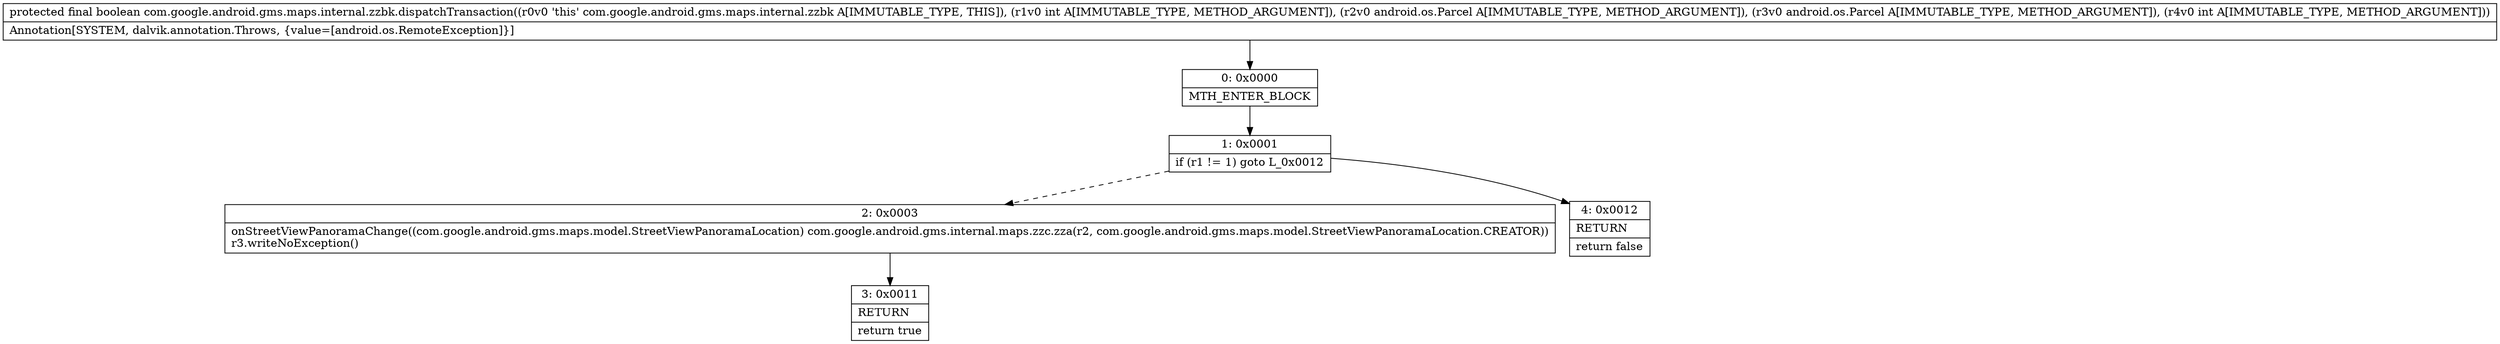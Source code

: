 digraph "CFG forcom.google.android.gms.maps.internal.zzbk.dispatchTransaction(ILandroid\/os\/Parcel;Landroid\/os\/Parcel;I)Z" {
Node_0 [shape=record,label="{0\:\ 0x0000|MTH_ENTER_BLOCK\l}"];
Node_1 [shape=record,label="{1\:\ 0x0001|if (r1 != 1) goto L_0x0012\l}"];
Node_2 [shape=record,label="{2\:\ 0x0003|onStreetViewPanoramaChange((com.google.android.gms.maps.model.StreetViewPanoramaLocation) com.google.android.gms.internal.maps.zzc.zza(r2, com.google.android.gms.maps.model.StreetViewPanoramaLocation.CREATOR))\lr3.writeNoException()\l}"];
Node_3 [shape=record,label="{3\:\ 0x0011|RETURN\l|return true\l}"];
Node_4 [shape=record,label="{4\:\ 0x0012|RETURN\l|return false\l}"];
MethodNode[shape=record,label="{protected final boolean com.google.android.gms.maps.internal.zzbk.dispatchTransaction((r0v0 'this' com.google.android.gms.maps.internal.zzbk A[IMMUTABLE_TYPE, THIS]), (r1v0 int A[IMMUTABLE_TYPE, METHOD_ARGUMENT]), (r2v0 android.os.Parcel A[IMMUTABLE_TYPE, METHOD_ARGUMENT]), (r3v0 android.os.Parcel A[IMMUTABLE_TYPE, METHOD_ARGUMENT]), (r4v0 int A[IMMUTABLE_TYPE, METHOD_ARGUMENT]))  | Annotation[SYSTEM, dalvik.annotation.Throws, \{value=[android.os.RemoteException]\}]\l}"];
MethodNode -> Node_0;
Node_0 -> Node_1;
Node_1 -> Node_2[style=dashed];
Node_1 -> Node_4;
Node_2 -> Node_3;
}


